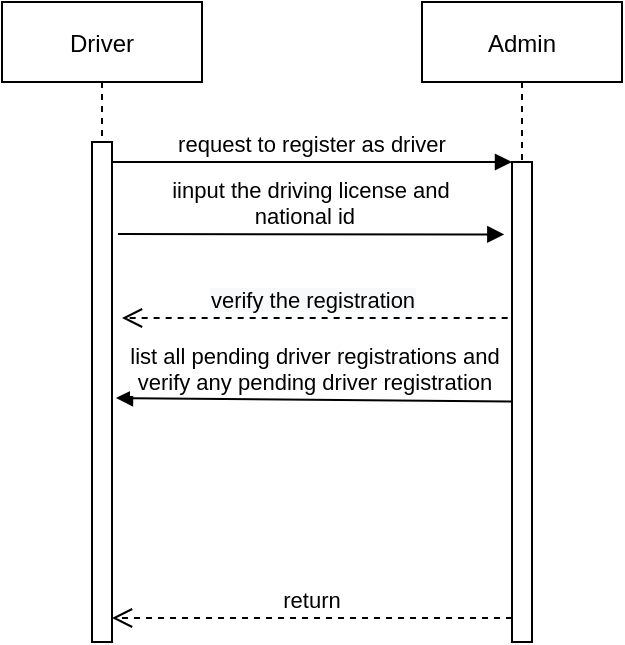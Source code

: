 <mxfile version="14.7.9" type="device"><diagram id="kgpKYQtTHZ0yAKxKKP6v" name="Page-1"><mxGraphModel dx="723" dy="402" grid="1" gridSize="10" guides="1" tooltips="1" connect="1" arrows="1" fold="1" page="1" pageScale="1" pageWidth="850" pageHeight="1100" math="0" shadow="0"><root><mxCell id="0"/><mxCell id="1" parent="0"/><mxCell id="3nuBFxr9cyL0pnOWT2aG-1" value="Driver" style="shape=umlLifeline;perimeter=lifelinePerimeter;container=1;collapsible=0;recursiveResize=0;rounded=0;shadow=0;strokeWidth=1;" parent="1" vertex="1"><mxGeometry x="120" y="80" width="100" height="320" as="geometry"/></mxCell><mxCell id="3nuBFxr9cyL0pnOWT2aG-2" value="" style="points=[];perimeter=orthogonalPerimeter;rounded=0;shadow=0;strokeWidth=1;" parent="3nuBFxr9cyL0pnOWT2aG-1" vertex="1"><mxGeometry x="45" y="70" width="10" height="250" as="geometry"/></mxCell><mxCell id="3nuBFxr9cyL0pnOWT2aG-5" value="Admin" style="shape=umlLifeline;perimeter=lifelinePerimeter;container=1;collapsible=0;recursiveResize=0;rounded=0;shadow=0;strokeWidth=1;" parent="1" vertex="1"><mxGeometry x="330" y="80" width="100" height="320" as="geometry"/></mxCell><mxCell id="3nuBFxr9cyL0pnOWT2aG-6" value="" style="points=[];perimeter=orthogonalPerimeter;rounded=0;shadow=0;strokeWidth=1;" parent="3nuBFxr9cyL0pnOWT2aG-5" vertex="1"><mxGeometry x="45" y="80" width="10" height="240" as="geometry"/></mxCell><mxCell id="3nuBFxr9cyL0pnOWT2aG-7" value="return" style="verticalAlign=bottom;endArrow=open;dashed=1;endSize=8;exitX=0;exitY=0.95;shadow=0;strokeWidth=1;" parent="1" source="3nuBFxr9cyL0pnOWT2aG-6" target="3nuBFxr9cyL0pnOWT2aG-2" edge="1"><mxGeometry relative="1" as="geometry"><mxPoint x="275" y="236" as="targetPoint"/></mxGeometry></mxCell><mxCell id="3nuBFxr9cyL0pnOWT2aG-8" value="request to register as driver" style="verticalAlign=bottom;endArrow=block;entryX=0;entryY=0;shadow=0;strokeWidth=1;" parent="1" source="3nuBFxr9cyL0pnOWT2aG-2" target="3nuBFxr9cyL0pnOWT2aG-6" edge="1"><mxGeometry relative="1" as="geometry"><mxPoint x="275" y="160" as="sourcePoint"/></mxGeometry></mxCell><mxCell id="kAojDUfThI3sRpcJCt0W-5" value="iinput&amp;nbsp;the driving license and &lt;br&gt;national id &amp;nbsp;" style="html=1;verticalAlign=bottom;endArrow=block;entryX=-0.383;entryY=0.151;entryDx=0;entryDy=0;entryPerimeter=0;" edge="1" parent="1" target="3nuBFxr9cyL0pnOWT2aG-6"><mxGeometry width="80" relative="1" as="geometry"><mxPoint x="178" y="196" as="sourcePoint"/><mxPoint x="260" y="190" as="targetPoint"/></mxGeometry></mxCell><mxCell id="kAojDUfThI3sRpcJCt0W-11" value="&lt;span style=&quot;background-color: rgb(248 , 249 , 250)&quot;&gt;&lt;font style=&quot;font-size: 11px&quot;&gt;verify the registration&lt;/font&gt;&lt;/span&gt;" style="html=1;verticalAlign=bottom;endArrow=open;dashed=1;endSize=8;exitX=-0.217;exitY=0.325;exitDx=0;exitDy=0;exitPerimeter=0;" edge="1" parent="1" source="3nuBFxr9cyL0pnOWT2aG-6"><mxGeometry x="0.017" relative="1" as="geometry"><mxPoint x="310" y="230" as="sourcePoint"/><mxPoint x="180" y="238" as="targetPoint"/><Array as="points"/><mxPoint as="offset"/></mxGeometry></mxCell><mxCell id="kAojDUfThI3sRpcJCt0W-17" value="list all pending driver registrations and &lt;br&gt;verify any pending driver registration" style="html=1;verticalAlign=bottom;endArrow=block;exitX=-0.05;exitY=0.499;exitDx=0;exitDy=0;exitPerimeter=0;entryX=1.2;entryY=0.512;entryDx=0;entryDy=0;entryPerimeter=0;" edge="1" parent="1" source="3nuBFxr9cyL0pnOWT2aG-6" target="3nuBFxr9cyL0pnOWT2aG-2"><mxGeometry width="80" relative="1" as="geometry"><mxPoint x="370" y="280" as="sourcePoint"/><mxPoint x="180" y="280" as="targetPoint"/><mxPoint as="offset"/></mxGeometry></mxCell></root></mxGraphModel></diagram></mxfile>